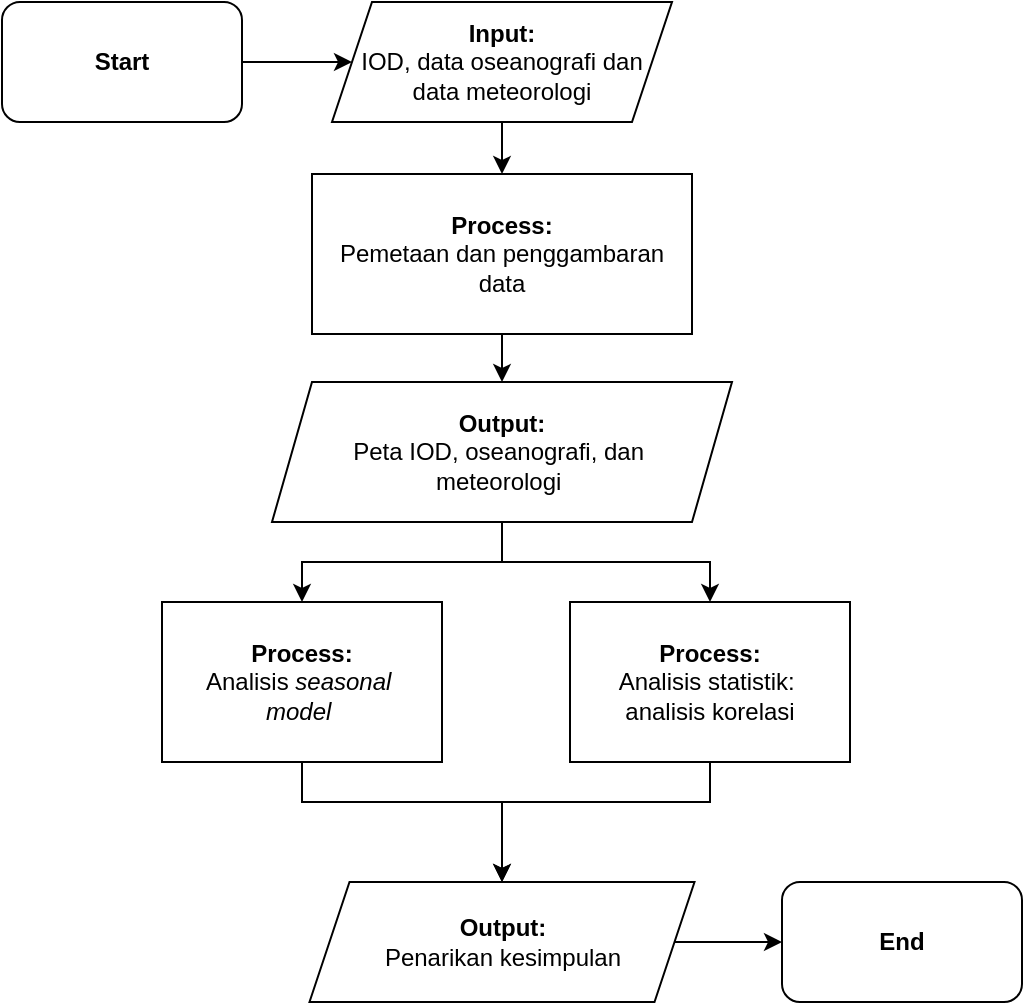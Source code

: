 <mxfile version="20.6.2" type="device"><diagram id="C5RBs43oDa-KdzZeNtuy" name="Page-1"><mxGraphModel dx="852" dy="514" grid="1" gridSize="10" guides="1" tooltips="1" connect="1" arrows="1" fold="1" page="1" pageScale="1" pageWidth="827" pageHeight="1169" math="0" shadow="0"><root><mxCell id="WIyWlLk6GJQsqaUBKTNV-0"/><mxCell id="WIyWlLk6GJQsqaUBKTNV-1" parent="WIyWlLk6GJQsqaUBKTNV-0"/><mxCell id="yz9m5tHMcfQa8jU9GLDd-2" value="" style="edgeStyle=orthogonalEdgeStyle;rounded=0;orthogonalLoop=1;jettySize=auto;html=1;" parent="WIyWlLk6GJQsqaUBKTNV-1" source="yz9m5tHMcfQa8jU9GLDd-0" target="yz9m5tHMcfQa8jU9GLDd-1" edge="1"><mxGeometry relative="1" as="geometry"/></mxCell><mxCell id="yz9m5tHMcfQa8jU9GLDd-0" value="Start" style="rounded=1;whiteSpace=wrap;html=1;fontStyle=1" parent="WIyWlLk6GJQsqaUBKTNV-1" vertex="1"><mxGeometry x="130" y="200" width="120" height="60" as="geometry"/></mxCell><mxCell id="yz9m5tHMcfQa8jU9GLDd-4" value="" style="edgeStyle=orthogonalEdgeStyle;rounded=0;orthogonalLoop=1;jettySize=auto;html=1;" parent="WIyWlLk6GJQsqaUBKTNV-1" source="yz9m5tHMcfQa8jU9GLDd-1" target="yz9m5tHMcfQa8jU9GLDd-3" edge="1"><mxGeometry relative="1" as="geometry"/></mxCell><mxCell id="yz9m5tHMcfQa8jU9GLDd-1" value="&lt;div&gt;&lt;b&gt;Input:&lt;/b&gt;&lt;/div&gt;&lt;div&gt;IOD, data oseanografi dan &lt;br&gt;&lt;/div&gt;&lt;div&gt;data meteorologi&lt;/div&gt;" style="shape=parallelogram;perimeter=parallelogramPerimeter;whiteSpace=wrap;html=1;fixedSize=1;" parent="WIyWlLk6GJQsqaUBKTNV-1" vertex="1"><mxGeometry x="295" y="200" width="170" height="60" as="geometry"/></mxCell><mxCell id="yz9m5tHMcfQa8jU9GLDd-6" value="" style="edgeStyle=orthogonalEdgeStyle;rounded=0;orthogonalLoop=1;jettySize=auto;html=1;" parent="WIyWlLk6GJQsqaUBKTNV-1" source="yz9m5tHMcfQa8jU9GLDd-3" target="yz9m5tHMcfQa8jU9GLDd-5" edge="1"><mxGeometry relative="1" as="geometry"/></mxCell><mxCell id="yz9m5tHMcfQa8jU9GLDd-3" value="&lt;div&gt;&lt;b&gt;Process:&lt;/b&gt;&lt;/div&gt;&lt;div&gt;Pemetaan dan penggambaran data&lt;/div&gt;" style="whiteSpace=wrap;html=1;" parent="WIyWlLk6GJQsqaUBKTNV-1" vertex="1"><mxGeometry x="285" y="286" width="190" height="80" as="geometry"/></mxCell><mxCell id="yz9m5tHMcfQa8jU9GLDd-8" value="" style="edgeStyle=orthogonalEdgeStyle;rounded=0;orthogonalLoop=1;jettySize=auto;html=1;" parent="WIyWlLk6GJQsqaUBKTNV-1" source="yz9m5tHMcfQa8jU9GLDd-5" target="yz9m5tHMcfQa8jU9GLDd-7" edge="1"><mxGeometry relative="1" as="geometry"/></mxCell><mxCell id="yz9m5tHMcfQa8jU9GLDd-9" style="edgeStyle=orthogonalEdgeStyle;rounded=0;orthogonalLoop=1;jettySize=auto;html=1;" parent="WIyWlLk6GJQsqaUBKTNV-1" source="yz9m5tHMcfQa8jU9GLDd-5" target="yz9m5tHMcfQa8jU9GLDd-10" edge="1"><mxGeometry relative="1" as="geometry"><mxPoint x="470" y="490" as="targetPoint"/></mxGeometry></mxCell><mxCell id="yz9m5tHMcfQa8jU9GLDd-5" value="&lt;b&gt;Output:&lt;/b&gt;&lt;br&gt;&lt;div&gt;Peta IOD, oseanografi, dan&amp;nbsp;&lt;/div&gt;&lt;div&gt;meteorologi&amp;nbsp;&lt;/div&gt;" style="shape=parallelogram;perimeter=parallelogramPerimeter;whiteSpace=wrap;html=1;fixedSize=1;" parent="WIyWlLk6GJQsqaUBKTNV-1" vertex="1"><mxGeometry x="265" y="390" width="230" height="70" as="geometry"/></mxCell><mxCell id="yz9m5tHMcfQa8jU9GLDd-11" style="edgeStyle=orthogonalEdgeStyle;rounded=0;orthogonalLoop=1;jettySize=auto;html=1;" parent="WIyWlLk6GJQsqaUBKTNV-1" source="yz9m5tHMcfQa8jU9GLDd-7" target="CJUjpx6Cfi2GCEw2xXfa-0" edge="1"><mxGeometry relative="1" as="geometry"><mxPoint x="380" y="620" as="targetPoint"/><Array as="points"><mxPoint x="280" y="600"/><mxPoint x="380" y="600"/></Array></mxGeometry></mxCell><mxCell id="yz9m5tHMcfQa8jU9GLDd-7" value="&lt;b&gt;Process:&lt;/b&gt;&lt;br&gt;&lt;div&gt;Analisis &lt;i&gt;seasonal&amp;nbsp;&lt;/i&gt;&lt;/div&gt;&lt;div&gt;&lt;i&gt;model&lt;/i&gt;&amp;nbsp;&lt;br&gt;&lt;/div&gt;" style="whiteSpace=wrap;html=1;" parent="WIyWlLk6GJQsqaUBKTNV-1" vertex="1"><mxGeometry x="210" y="500" width="140" height="80" as="geometry"/></mxCell><mxCell id="yz9m5tHMcfQa8jU9GLDd-13" style="edgeStyle=orthogonalEdgeStyle;rounded=0;orthogonalLoop=1;jettySize=auto;html=1;entryX=0.5;entryY=0;entryDx=0;entryDy=0;" parent="WIyWlLk6GJQsqaUBKTNV-1" source="yz9m5tHMcfQa8jU9GLDd-10" target="CJUjpx6Cfi2GCEw2xXfa-0" edge="1"><mxGeometry relative="1" as="geometry"><mxPoint x="380" y="620" as="targetPoint"/><Array as="points"><mxPoint x="484" y="600"/><mxPoint x="380" y="600"/></Array></mxGeometry></mxCell><mxCell id="yz9m5tHMcfQa8jU9GLDd-10" value="&lt;b&gt;Process:&lt;/b&gt;&lt;br&gt;&lt;div&gt;Analisis statistik:&amp;nbsp;&lt;/div&gt;&lt;div&gt;analisis korelasi&lt;br&gt;&lt;/div&gt;" style="rounded=0;whiteSpace=wrap;html=1;" parent="WIyWlLk6GJQsqaUBKTNV-1" vertex="1"><mxGeometry x="414" y="500" width="140" height="80" as="geometry"/></mxCell><mxCell id="CJUjpx6Cfi2GCEw2xXfa-2" value="" style="edgeStyle=orthogonalEdgeStyle;rounded=0;orthogonalLoop=1;jettySize=auto;html=1;" parent="WIyWlLk6GJQsqaUBKTNV-1" source="CJUjpx6Cfi2GCEw2xXfa-0" target="CJUjpx6Cfi2GCEw2xXfa-1" edge="1"><mxGeometry relative="1" as="geometry"/></mxCell><mxCell id="CJUjpx6Cfi2GCEw2xXfa-0" value="&lt;div&gt;&lt;b&gt;Output:&lt;/b&gt;&lt;/div&gt;&lt;div&gt;Penarikan kesimpulan&lt;/div&gt;" style="shape=parallelogram;perimeter=parallelogramPerimeter;whiteSpace=wrap;html=1;fixedSize=1;" parent="WIyWlLk6GJQsqaUBKTNV-1" vertex="1"><mxGeometry x="283.75" y="640" width="192.5" height="60" as="geometry"/></mxCell><mxCell id="CJUjpx6Cfi2GCEw2xXfa-1" value="&lt;b&gt;End&lt;/b&gt;" style="whiteSpace=wrap;html=1;rounded=1;" parent="WIyWlLk6GJQsqaUBKTNV-1" vertex="1"><mxGeometry x="520" y="640" width="120" height="60" as="geometry"/></mxCell></root></mxGraphModel></diagram></mxfile>